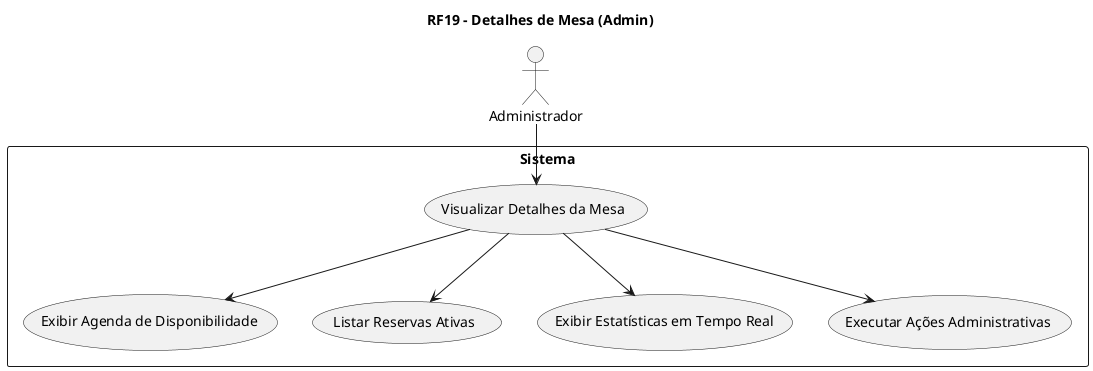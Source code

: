 @startuml
title RF19 - Detalhes de Mesa (Admin)

actor "Administrador" as Admin

rectangle "Sistema" {
  Admin --> (Visualizar Detalhes da Mesa)
  (Visualizar Detalhes da Mesa) --> (Exibir Agenda de Disponibilidade)
  (Visualizar Detalhes da Mesa) --> (Listar Reservas Ativas)
  (Visualizar Detalhes da Mesa) --> (Exibir Estatísticas em Tempo Real)
  (Visualizar Detalhes da Mesa) --> (Executar Ações Administrativas)
}

@enduml
